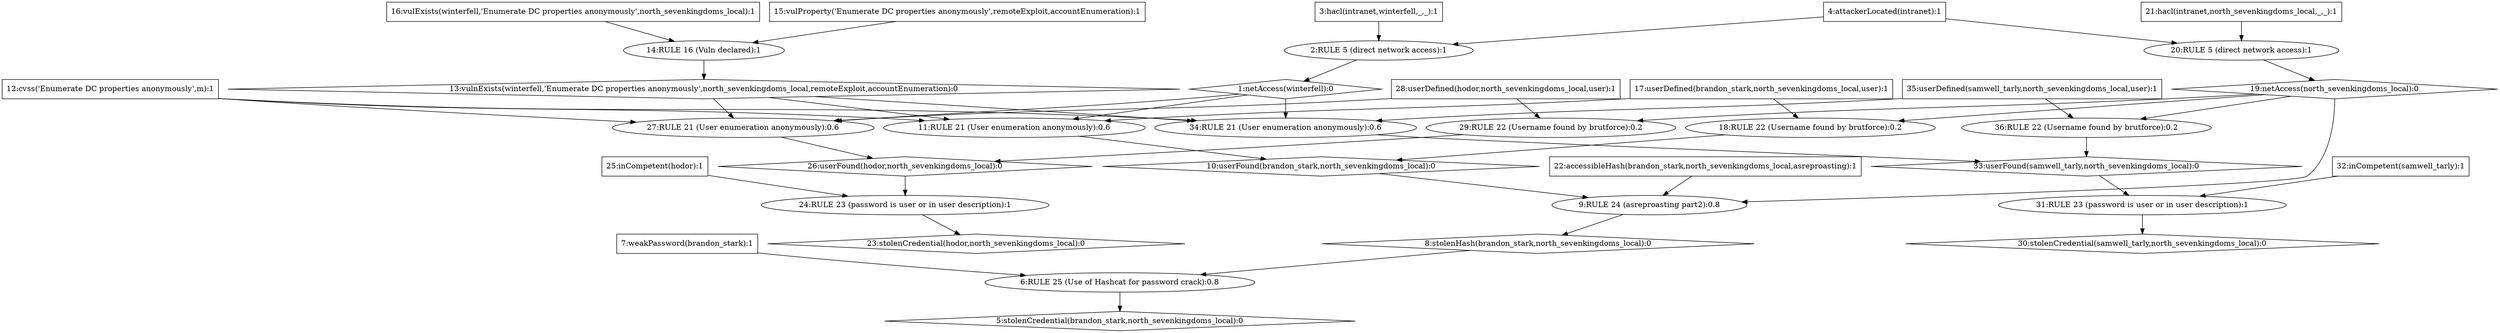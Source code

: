 digraph G {
	1 [label="1:netAccess(winterfell):0",shape=diamond];
	2 [label="2:RULE 5 (direct network access):1",shape=ellipse];
	3 [label="3:hacl(intranet,winterfell,_,_):1",shape=box];
	4 [label="4:attackerLocated(intranet):1",shape=box];
	5 [label="5:stolenCredential(brandon_stark,north_sevenkingdoms_local):0",shape=diamond];
	6 [label="6:RULE 25 (Use of Hashcat for password crack):0.8",shape=ellipse];
	7 [label="7:weakPassword(brandon_stark):1",shape=box];
	8 [label="8:stolenHash(brandon_stark,north_sevenkingdoms_local):0",shape=diamond];
	9 [label="9:RULE 24 (asreproasting part2):0.8",shape=ellipse];
	10 [label="10:userFound(brandon_stark,north_sevenkingdoms_local):0",shape=diamond];
	11 [label="11:RULE 21 (User enumeration anonymously):0.6",shape=ellipse];
	12 [label="12:cvss('Enumerate DC properties anonymously',m):1",shape=box];
	13 [label="13:vulnExists(winterfell,'Enumerate DC properties anonymously',north_sevenkingdoms_local,remoteExploit,accountEnumeration):0",shape=diamond];
	14 [label="14:RULE 16 (Vuln declared):1",shape=ellipse];
	15 [label="15:vulProperty('Enumerate DC properties anonymously',remoteExploit,accountEnumeration):1",shape=box];
	16 [label="16:vulExists(winterfell,'Enumerate DC properties anonymously',north_sevenkingdoms_local):1",shape=box];
	17 [label="17:userDefined(brandon_stark,north_sevenkingdoms_local,user):1",shape=box];
	18 [label="18:RULE 22 (Username found by brutforce):0.2",shape=ellipse];
	19 [label="19:netAccess(north_sevenkingdoms_local):0",shape=diamond];
	20 [label="20:RULE 5 (direct network access):1",shape=ellipse];
	21 [label="21:hacl(intranet,north_sevenkingdoms_local,_,_):1",shape=box];
	22 [label="22:accessibleHash(brandon_stark,north_sevenkingdoms_local,asreproasting):1",shape=box];
	23 [label="23:stolenCredential(hodor,north_sevenkingdoms_local):0",shape=diamond];
	24 [label="24:RULE 23 (password is user or in user description):1",shape=ellipse];
	25 [label="25:inCompetent(hodor):1",shape=box];
	26 [label="26:userFound(hodor,north_sevenkingdoms_local):0",shape=diamond];
	27 [label="27:RULE 21 (User enumeration anonymously):0.6",shape=ellipse];
	28 [label="28:userDefined(hodor,north_sevenkingdoms_local,user):1",shape=box];
	29 [label="29:RULE 22 (Username found by brutforce):0.2",shape=ellipse];
	30 [label="30:stolenCredential(samwell_tarly,north_sevenkingdoms_local):0",shape=diamond];
	31 [label="31:RULE 23 (password is user or in user description):1",shape=ellipse];
	32 [label="32:inCompetent(samwell_tarly):1",shape=box];
	33 [label="33:userFound(samwell_tarly,north_sevenkingdoms_local):0",shape=diamond];
	34 [label="34:RULE 21 (User enumeration anonymously):0.6",shape=ellipse];
	35 [label="35:userDefined(samwell_tarly,north_sevenkingdoms_local,user):1",shape=box];
	36 [label="36:RULE 22 (Username found by brutforce):0.2",shape=ellipse];
	3 -> 	2;
	4 -> 	2;
	2 -> 	1;
	7 -> 	6;
	12 -> 	11;
	15 -> 	14;
	16 -> 	14;
	14 -> 	13;
	13 -> 	11;
	1 -> 	11;
	17 -> 	11;
	11 -> 	10;
	21 -> 	20;
	4 -> 	20;
	20 -> 	19;
	19 -> 	18;
	17 -> 	18;
	18 -> 	10;
	10 -> 	9;
	19 -> 	9;
	22 -> 	9;
	9 -> 	8;
	8 -> 	6;
	6 -> 	5;
	25 -> 	24;
	12 -> 	27;
	13 -> 	27;
	1 -> 	27;
	28 -> 	27;
	27 -> 	26;
	19 -> 	29;
	28 -> 	29;
	29 -> 	26;
	26 -> 	24;
	24 -> 	23;
	32 -> 	31;
	12 -> 	34;
	13 -> 	34;
	1 -> 	34;
	35 -> 	34;
	34 -> 	33;
	19 -> 	36;
	35 -> 	36;
	36 -> 	33;
	33 -> 	31;
	31 -> 	30;
}
